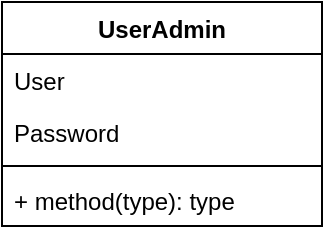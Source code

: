 <mxfile version="20.4.1" type="github">
  <diagram id="ogXXKhC3Jr8JgC0j9LE9" name="Page-1">
    <mxGraphModel dx="2048" dy="728" grid="1" gridSize="10" guides="1" tooltips="1" connect="1" arrows="1" fold="1" page="1" pageScale="1" pageWidth="827" pageHeight="1169" math="0" shadow="0">
      <root>
        <mxCell id="0" />
        <mxCell id="1" parent="0" />
        <mxCell id="VkPPL7Ig_LvTVaqfQDbD-19" value="UserAdmin" style="swimlane;fontStyle=1;align=center;verticalAlign=top;childLayout=stackLayout;horizontal=1;startSize=26;horizontalStack=0;resizeParent=1;resizeParentMax=0;resizeLast=0;collapsible=1;marginBottom=0;" vertex="1" parent="1">
          <mxGeometry x="-790" y="40" width="160" height="112" as="geometry" />
        </mxCell>
        <mxCell id="VkPPL7Ig_LvTVaqfQDbD-20" value="User&#xa;" style="text;strokeColor=none;fillColor=none;align=left;verticalAlign=top;spacingLeft=4;spacingRight=4;overflow=hidden;rotatable=0;points=[[0,0.5],[1,0.5]];portConstraint=eastwest;" vertex="1" parent="VkPPL7Ig_LvTVaqfQDbD-19">
          <mxGeometry y="26" width="160" height="26" as="geometry" />
        </mxCell>
        <mxCell id="VkPPL7Ig_LvTVaqfQDbD-23" value="Password" style="text;strokeColor=none;fillColor=none;align=left;verticalAlign=top;spacingLeft=4;spacingRight=4;overflow=hidden;rotatable=0;points=[[0,0.5],[1,0.5]];portConstraint=eastwest;" vertex="1" parent="VkPPL7Ig_LvTVaqfQDbD-19">
          <mxGeometry y="52" width="160" height="26" as="geometry" />
        </mxCell>
        <mxCell id="VkPPL7Ig_LvTVaqfQDbD-21" value="" style="line;strokeWidth=1;fillColor=none;align=left;verticalAlign=middle;spacingTop=-1;spacingLeft=3;spacingRight=3;rotatable=0;labelPosition=right;points=[];portConstraint=eastwest;strokeColor=inherit;" vertex="1" parent="VkPPL7Ig_LvTVaqfQDbD-19">
          <mxGeometry y="78" width="160" height="8" as="geometry" />
        </mxCell>
        <mxCell id="VkPPL7Ig_LvTVaqfQDbD-22" value="+ method(type): type" style="text;strokeColor=none;fillColor=none;align=left;verticalAlign=top;spacingLeft=4;spacingRight=4;overflow=hidden;rotatable=0;points=[[0,0.5],[1,0.5]];portConstraint=eastwest;" vertex="1" parent="VkPPL7Ig_LvTVaqfQDbD-19">
          <mxGeometry y="86" width="160" height="26" as="geometry" />
        </mxCell>
      </root>
    </mxGraphModel>
  </diagram>
</mxfile>
